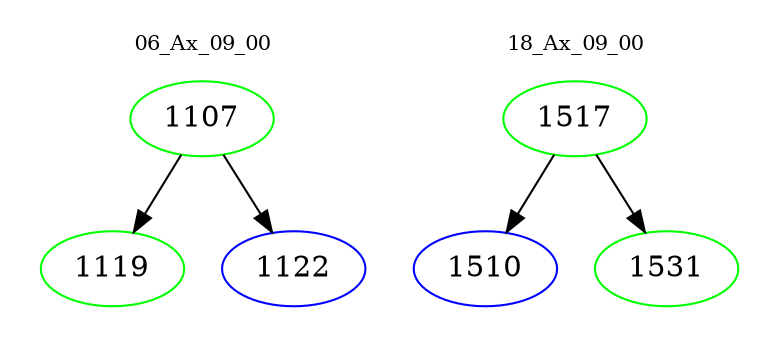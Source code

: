 digraph{
subgraph cluster_0 {
color = white
label = "06_Ax_09_00";
fontsize=10;
T0_1107 [label="1107", color="green"]
T0_1107 -> T0_1119 [color="black"]
T0_1119 [label="1119", color="green"]
T0_1107 -> T0_1122 [color="black"]
T0_1122 [label="1122", color="blue"]
}
subgraph cluster_1 {
color = white
label = "18_Ax_09_00";
fontsize=10;
T1_1517 [label="1517", color="green"]
T1_1517 -> T1_1510 [color="black"]
T1_1510 [label="1510", color="blue"]
T1_1517 -> T1_1531 [color="black"]
T1_1531 [label="1531", color="green"]
}
}
